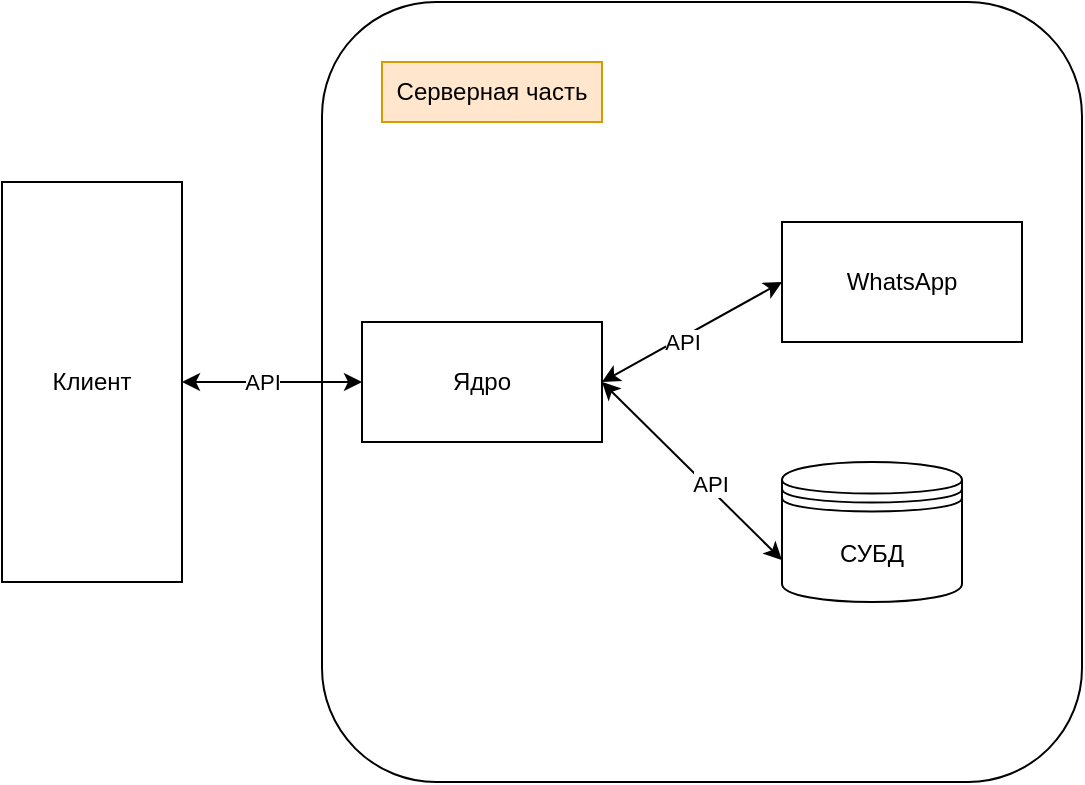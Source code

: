<mxfile version="17.1.5" type="device"><diagram id="6TcS_mlJBZlOoRuRVezJ" name="Page-1"><mxGraphModel dx="1038" dy="571" grid="1" gridSize="10" guides="1" tooltips="1" connect="1" arrows="1" fold="1" page="1" pageScale="1" pageWidth="1169" pageHeight="827" math="0" shadow="0"><root><mxCell id="0"/><mxCell id="1" parent="0"/><mxCell id="lJT2slgFVI5JcHMiUSic-16" value="" style="rounded=1;whiteSpace=wrap;html=1;" vertex="1" parent="1"><mxGeometry x="330" y="110" width="380" height="390" as="geometry"/></mxCell><mxCell id="lJT2slgFVI5JcHMiUSic-1" value="СУБД" style="shape=datastore;whiteSpace=wrap;html=1;" vertex="1" parent="1"><mxGeometry x="560" y="340" width="90" height="70" as="geometry"/></mxCell><UserObject label="Ядро" treeRoot="1" id="lJT2slgFVI5JcHMiUSic-2"><mxCell style="whiteSpace=wrap;html=1;align=center;treeFolding=1;treeMoving=1;newEdgeStyle={&quot;edgeStyle&quot;:&quot;elbowEdgeStyle&quot;,&quot;startArrow&quot;:&quot;none&quot;,&quot;endArrow&quot;:&quot;none&quot;};" vertex="1" parent="1"><mxGeometry x="350" y="270" width="120" height="60" as="geometry"/></mxCell></UserObject><UserObject label="Клиент" treeRoot="1" id="lJT2slgFVI5JcHMiUSic-3"><mxCell style="whiteSpace=wrap;html=1;align=center;treeFolding=1;treeMoving=1;newEdgeStyle={&quot;edgeStyle&quot;:&quot;elbowEdgeStyle&quot;,&quot;startArrow&quot;:&quot;none&quot;,&quot;endArrow&quot;:&quot;none&quot;};" vertex="1" parent="1"><mxGeometry x="170" y="200" width="90" height="200" as="geometry"/></mxCell></UserObject><UserObject label="WhatsApp" treeRoot="1" id="lJT2slgFVI5JcHMiUSic-4"><mxCell style="whiteSpace=wrap;html=1;align=center;treeFolding=1;treeMoving=1;newEdgeStyle={&quot;edgeStyle&quot;:&quot;elbowEdgeStyle&quot;,&quot;startArrow&quot;:&quot;none&quot;,&quot;endArrow&quot;:&quot;none&quot;};" vertex="1" parent="1"><mxGeometry x="560" y="220" width="120" height="60" as="geometry"/></mxCell></UserObject><mxCell id="lJT2slgFVI5JcHMiUSic-13" value="" style="endArrow=classic;startArrow=classic;html=1;rounded=0;entryX=0;entryY=0.7;entryDx=0;entryDy=0;exitX=1;exitY=0.5;exitDx=0;exitDy=0;" edge="1" parent="1" source="lJT2slgFVI5JcHMiUSic-2" target="lJT2slgFVI5JcHMiUSic-1"><mxGeometry width="50" height="50" relative="1" as="geometry"><mxPoint x="500" y="320" as="sourcePoint"/><mxPoint x="550" y="270" as="targetPoint"/></mxGeometry></mxCell><mxCell id="lJT2slgFVI5JcHMiUSic-18" value="API" style="edgeLabel;html=1;align=center;verticalAlign=middle;resizable=0;points=[];" vertex="1" connectable="0" parent="lJT2slgFVI5JcHMiUSic-13"><mxGeometry x="0.169" y="2" relative="1" as="geometry"><mxPoint as="offset"/></mxGeometry></mxCell><mxCell id="lJT2slgFVI5JcHMiUSic-14" value="" style="endArrow=classic;startArrow=classic;html=1;rounded=0;entryX=0;entryY=0.5;entryDx=0;entryDy=0;exitX=1;exitY=0.5;exitDx=0;exitDy=0;" edge="1" parent="1" source="lJT2slgFVI5JcHMiUSic-2" target="lJT2slgFVI5JcHMiUSic-4"><mxGeometry width="50" height="50" relative="1" as="geometry"><mxPoint x="480" y="310" as="sourcePoint"/><mxPoint x="670" y="372" as="targetPoint"/></mxGeometry></mxCell><mxCell id="lJT2slgFVI5JcHMiUSic-17" value="API" style="edgeLabel;html=1;align=center;verticalAlign=middle;resizable=0;points=[];" vertex="1" connectable="0" parent="lJT2slgFVI5JcHMiUSic-14"><mxGeometry x="-0.337" y="2" relative="1" as="geometry"><mxPoint x="11" y="-2" as="offset"/></mxGeometry></mxCell><mxCell id="lJT2slgFVI5JcHMiUSic-15" value="" style="endArrow=classic;startArrow=classic;html=1;rounded=0;entryX=0;entryY=0.5;entryDx=0;entryDy=0;exitX=1;exitY=0.5;exitDx=0;exitDy=0;" edge="1" parent="1" source="lJT2slgFVI5JcHMiUSic-3" target="lJT2slgFVI5JcHMiUSic-2"><mxGeometry width="50" height="50" relative="1" as="geometry"><mxPoint x="480" y="310" as="sourcePoint"/><mxPoint x="580" y="150" as="targetPoint"/></mxGeometry></mxCell><mxCell id="lJT2slgFVI5JcHMiUSic-19" value="API" style="edgeLabel;html=1;align=center;verticalAlign=middle;resizable=0;points=[];" vertex="1" connectable="0" parent="lJT2slgFVI5JcHMiUSic-15"><mxGeometry x="-0.427" relative="1" as="geometry"><mxPoint x="14" as="offset"/></mxGeometry></mxCell><mxCell id="lJT2slgFVI5JcHMiUSic-21" value="Серверная часть" style="text;html=1;strokeColor=#d79b00;fillColor=#ffe6cc;align=center;verticalAlign=middle;whiteSpace=wrap;rounded=0;" vertex="1" parent="1"><mxGeometry x="360" y="140" width="110" height="30" as="geometry"/></mxCell></root></mxGraphModel></diagram></mxfile>